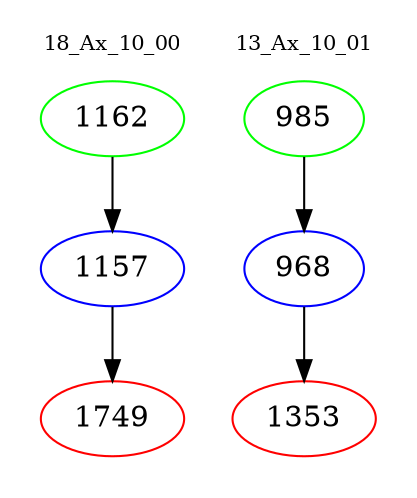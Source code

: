 digraph{
subgraph cluster_0 {
color = white
label = "18_Ax_10_00";
fontsize=10;
T0_1162 [label="1162", color="green"]
T0_1162 -> T0_1157 [color="black"]
T0_1157 [label="1157", color="blue"]
T0_1157 -> T0_1749 [color="black"]
T0_1749 [label="1749", color="red"]
}
subgraph cluster_1 {
color = white
label = "13_Ax_10_01";
fontsize=10;
T1_985 [label="985", color="green"]
T1_985 -> T1_968 [color="black"]
T1_968 [label="968", color="blue"]
T1_968 -> T1_1353 [color="black"]
T1_1353 [label="1353", color="red"]
}
}
